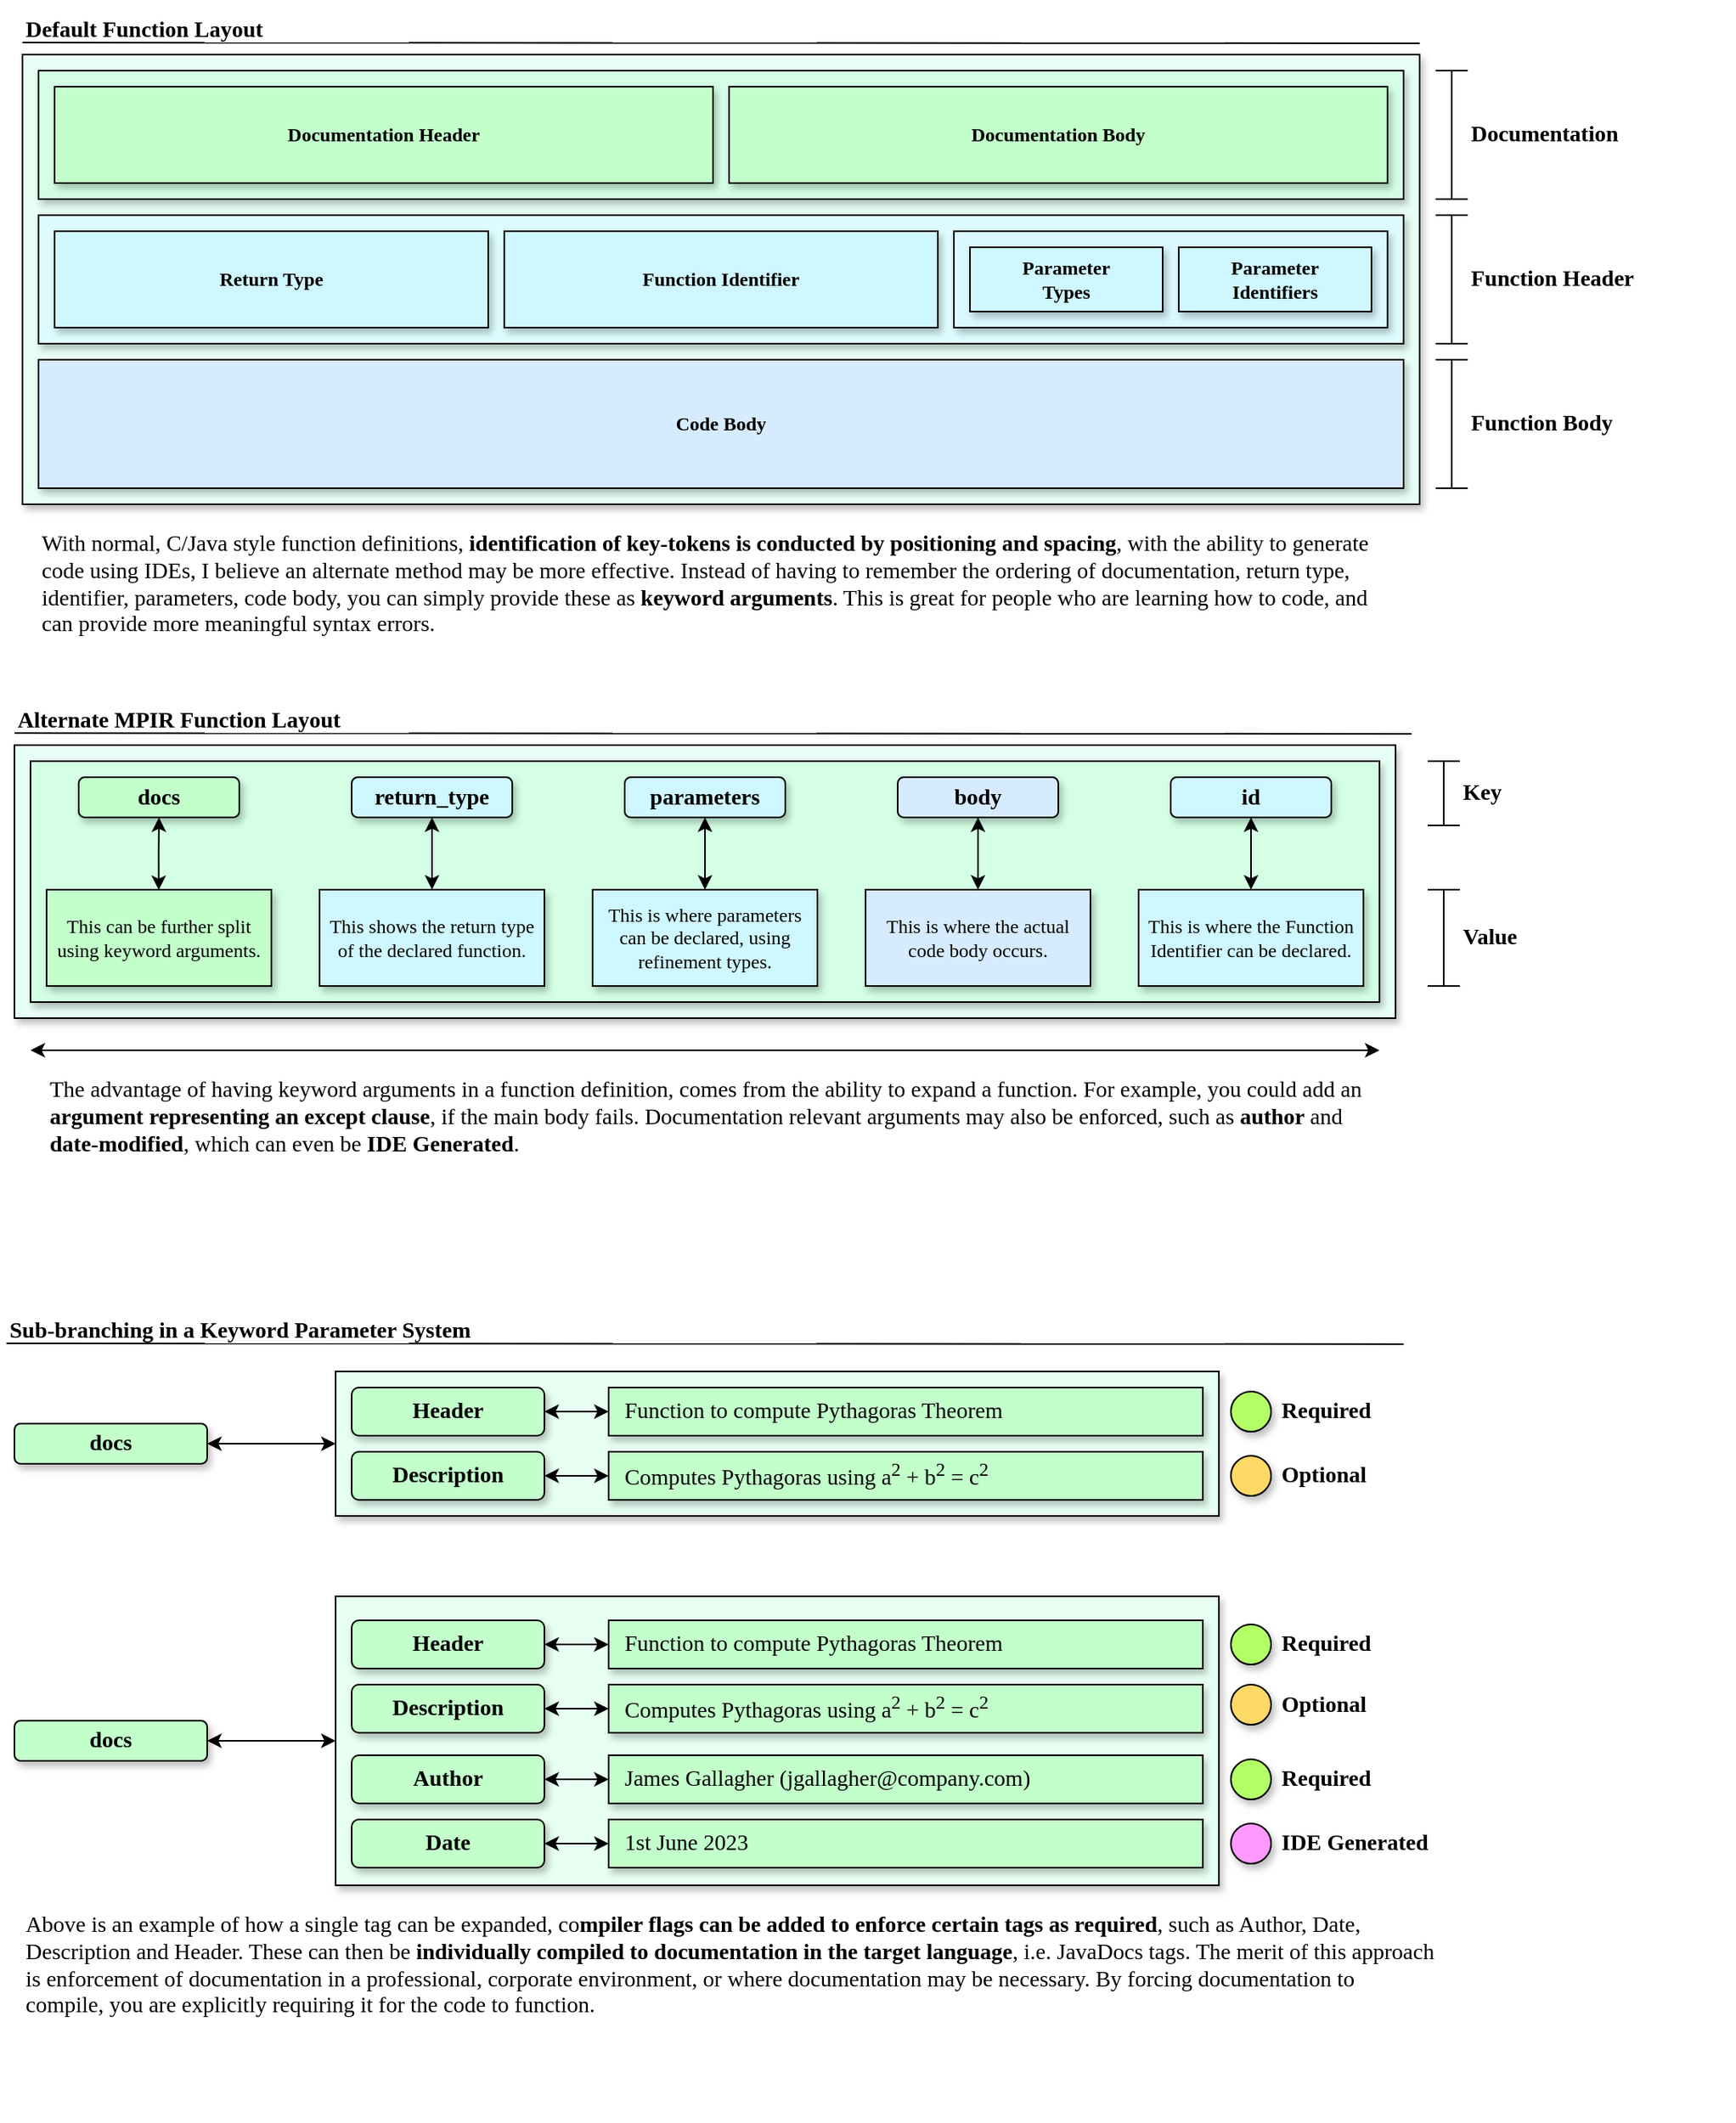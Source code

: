 <mxfile version="20.3.0" type="device"><diagram id="HzqEYnC1yIikvv3ujTpd" name="Page-1"><mxGraphModel dx="1483" dy="1094" grid="1" gridSize="10" guides="1" tooltips="1" connect="1" arrows="1" fold="1" page="1" pageScale="1" pageWidth="827" pageHeight="1169" math="0" shadow="0"><root><mxCell id="0"/><mxCell id="1" parent="0"/><mxCell id="AxaE1E9n9dxapE6tveMj-133" value="" style="rounded=0;whiteSpace=wrap;html=1;shadow=1;strokeColor=default;fontFamily=CMU Serif;fontSize=14;fontColor=default;fillColor=#E8FFF4;gradientColor=none;" vertex="1" parent="1"><mxGeometry x="235" y="930" width="550" height="90" as="geometry"/></mxCell><mxCell id="AxaE1E9n9dxapE6tveMj-36" value="" style="rounded=0;whiteSpace=wrap;html=1;shadow=1;strokeColor=default;fontFamily=CMU Serif;fontSize=12;fontColor=default;fillColor=#E8FFF5;" vertex="1" parent="1"><mxGeometry x="40" y="110" width="870" height="280" as="geometry"/></mxCell><mxCell id="AxaE1E9n9dxapE6tveMj-32" value="" style="rounded=0;whiteSpace=wrap;html=1;shadow=1;strokeColor=default;fontFamily=CMU Serif;fontSize=12;fontColor=default;fillColor=#DEFCFF;" vertex="1" parent="1"><mxGeometry x="50" y="210" width="850" height="80" as="geometry"/></mxCell><mxCell id="AxaE1E9n9dxapE6tveMj-28" value="Code Body" style="rounded=0;whiteSpace=wrap;html=1;shadow=1;strokeColor=default;fontFamily=CMU Serif;fontSize=12;fontColor=default;fillColor=#D6EBFF;fontStyle=1" vertex="1" parent="1"><mxGeometry x="50" y="300" width="850" height="80" as="geometry"/></mxCell><mxCell id="AxaE1E9n9dxapE6tveMj-37" value="" style="shape=crossbar;whiteSpace=wrap;html=1;rounded=1;direction=south;shadow=0;strokeColor=default;fontFamily=CMU Serif;fontSize=12;fontColor=default;fillColor=default;" vertex="1" parent="1"><mxGeometry x="920" y="210" width="20" height="80" as="geometry"/></mxCell><mxCell id="AxaE1E9n9dxapE6tveMj-40" value="" style="shape=crossbar;whiteSpace=wrap;html=1;rounded=1;direction=south;shadow=0;strokeColor=default;fontFamily=CMU Serif;fontSize=12;fontColor=default;fillColor=default;" vertex="1" parent="1"><mxGeometry x="920" y="300" width="20" height="80" as="geometry"/></mxCell><mxCell id="AxaE1E9n9dxapE6tveMj-41" value="&lt;font style=&quot;font-size: 14px;&quot;&gt;&lt;b&gt;Function Header&lt;/b&gt;&lt;/font&gt;" style="text;html=1;strokeColor=none;fillColor=none;align=left;verticalAlign=middle;whiteSpace=wrap;rounded=0;shadow=1;fontFamily=CMU Serif;fontSize=12;fontColor=default;" vertex="1" parent="1"><mxGeometry x="940" y="235" width="160" height="30" as="geometry"/></mxCell><mxCell id="AxaE1E9n9dxapE6tveMj-42" value="&lt;font style=&quot;font-size: 14px;&quot;&gt;&lt;b&gt;Function Body&lt;/b&gt;&lt;/font&gt;" style="text;html=1;strokeColor=none;fillColor=none;align=left;verticalAlign=middle;whiteSpace=wrap;rounded=0;shadow=1;fontFamily=CMU Serif;fontSize=12;fontColor=default;" vertex="1" parent="1"><mxGeometry x="940" y="325" width="160" height="30" as="geometry"/></mxCell><mxCell id="AxaE1E9n9dxapE6tveMj-43" value="&lt;font style=&quot;font-size: 14px;&quot;&gt;&lt;b&gt;Default Function Layout&lt;/b&gt;&lt;/font&gt;" style="text;html=1;strokeColor=none;fillColor=none;align=left;verticalAlign=middle;whiteSpace=wrap;rounded=0;shadow=1;fontFamily=CMU Serif;fontSize=12;fontColor=default;" vertex="1" parent="1"><mxGeometry x="40" y="80" width="690" height="30" as="geometry"/></mxCell><mxCell id="AxaE1E9n9dxapE6tveMj-44" value="" style="rounded=0;whiteSpace=wrap;html=1;shadow=1;strokeColor=default;fontFamily=CMU Serif;fontSize=12;fontColor=default;fillColor=#E8FFF5;" vertex="1" parent="1"><mxGeometry x="35" y="540" width="860" height="170" as="geometry"/></mxCell><mxCell id="AxaE1E9n9dxapE6tveMj-58" value="" style="rounded=0;whiteSpace=wrap;html=1;shadow=1;strokeColor=default;fontFamily=CMU Serif;fontSize=12;fontColor=default;fillColor=#D4FFE5;" vertex="1" parent="1"><mxGeometry x="45" y="550" width="840" height="150" as="geometry"/></mxCell><mxCell id="AxaE1E9n9dxapE6tveMj-66" style="edgeStyle=orthogonalEdgeStyle;rounded=0;orthogonalLoop=1;jettySize=auto;html=1;entryX=0.5;entryY=1;entryDx=0;entryDy=0;fontFamily=CMU Serif;fontSize=14;fontColor=default;startArrow=classic;startFill=1;" edge="1" parent="1" source="AxaE1E9n9dxapE6tveMj-67" target="AxaE1E9n9dxapE6tveMj-68"><mxGeometry relative="1" as="geometry"/></mxCell><mxCell id="AxaE1E9n9dxapE6tveMj-67" value="&lt;span style=&quot;font-weight: normal;&quot;&gt;This shows the return type of the declared function.&lt;/span&gt;" style="rounded=0;whiteSpace=wrap;html=1;shadow=1;strokeColor=default;fontFamily=CMU Serif;fontSize=12;fontColor=default;fillColor=#CFF7FF;fontStyle=1;spacing=4;" vertex="1" parent="1"><mxGeometry x="225" y="630" width="140" height="60" as="geometry"/></mxCell><mxCell id="AxaE1E9n9dxapE6tveMj-68" value="return_type" style="rounded=1;whiteSpace=wrap;html=1;shadow=1;strokeColor=default;fontFamily=CMU Serif;fontSize=14;fontColor=default;fillColor=#CFF7FF;fontStyle=1" vertex="1" parent="1"><mxGeometry x="245" y="560" width="100" height="25" as="geometry"/></mxCell><mxCell id="AxaE1E9n9dxapE6tveMj-81" style="edgeStyle=orthogonalEdgeStyle;rounded=0;orthogonalLoop=1;jettySize=auto;html=1;entryX=0.5;entryY=1;entryDx=0;entryDy=0;fontFamily=CMU Serif;fontSize=14;fontColor=default;startArrow=classic;startFill=1;exitX=0.499;exitY=0.086;exitDx=0;exitDy=0;exitPerimeter=0;" edge="1" parent="1" source="AxaE1E9n9dxapE6tveMj-82" target="AxaE1E9n9dxapE6tveMj-83"><mxGeometry relative="1" as="geometry"/></mxCell><mxCell id="AxaE1E9n9dxapE6tveMj-82" value="&lt;span style=&quot;font-weight: normal;&quot;&gt;This can be further split using keyword arguments.&lt;/span&gt;" style="rounded=0;whiteSpace=wrap;html=1;shadow=1;strokeColor=default;fontFamily=CMU Serif;fontSize=12;fontColor=default;fillColor=#C2FFCA;fontStyle=1;perimeterSpacing=6;spacing=3;" vertex="1" parent="1"><mxGeometry x="55" y="630" width="140" height="60" as="geometry"/></mxCell><mxCell id="AxaE1E9n9dxapE6tveMj-83" value="docs" style="rounded=1;whiteSpace=wrap;html=1;shadow=1;strokeColor=default;fontFamily=CMU Serif;fontSize=14;fontColor=default;fillColor=#C2FFCA;fontStyle=1" vertex="1" parent="1"><mxGeometry x="75" y="560" width="100" height="25" as="geometry"/></mxCell><mxCell id="AxaE1E9n9dxapE6tveMj-84" style="edgeStyle=orthogonalEdgeStyle;rounded=0;orthogonalLoop=1;jettySize=auto;html=1;entryX=0.5;entryY=1;entryDx=0;entryDy=0;fontFamily=CMU Serif;fontSize=14;fontColor=default;startArrow=classic;startFill=1;" edge="1" parent="1" source="AxaE1E9n9dxapE6tveMj-85" target="AxaE1E9n9dxapE6tveMj-86"><mxGeometry relative="1" as="geometry"/></mxCell><mxCell id="AxaE1E9n9dxapE6tveMj-85" value="&lt;span style=&quot;font-weight: normal;&quot;&gt;This is where parameters can be declared, using refinement types.&lt;/span&gt;" style="rounded=0;whiteSpace=wrap;html=1;shadow=1;strokeColor=default;fontFamily=CMU Serif;fontSize=12;fontColor=default;fillColor=#CFF7FF;fontStyle=1;spacing=4;" vertex="1" parent="1"><mxGeometry x="395" y="630" width="140" height="60" as="geometry"/></mxCell><mxCell id="AxaE1E9n9dxapE6tveMj-86" value="parameters" style="rounded=1;whiteSpace=wrap;html=1;shadow=1;strokeColor=default;fontFamily=CMU Serif;fontSize=14;fontColor=default;fillColor=#CFF7FF;fontStyle=1" vertex="1" parent="1"><mxGeometry x="415" y="560" width="100" height="25" as="geometry"/></mxCell><mxCell id="AxaE1E9n9dxapE6tveMj-87" style="edgeStyle=orthogonalEdgeStyle;rounded=0;orthogonalLoop=1;jettySize=auto;html=1;entryX=0.5;entryY=1;entryDx=0;entryDy=0;fontFamily=CMU Serif;fontSize=14;fontColor=default;startArrow=classic;startFill=1;" edge="1" parent="1" source="AxaE1E9n9dxapE6tveMj-88" target="AxaE1E9n9dxapE6tveMj-89"><mxGeometry relative="1" as="geometry"/></mxCell><mxCell id="AxaE1E9n9dxapE6tveMj-88" value="&lt;span style=&quot;font-weight: 400;&quot;&gt;This is where the actual code body occurs.&lt;/span&gt;" style="rounded=0;whiteSpace=wrap;html=1;shadow=1;strokeColor=default;fontFamily=CMU Serif;fontSize=12;fontColor=default;fillColor=#D6EBFF;fontStyle=1;spacing=4;" vertex="1" parent="1"><mxGeometry x="565" y="630" width="140" height="60" as="geometry"/></mxCell><mxCell id="AxaE1E9n9dxapE6tveMj-89" value="body" style="rounded=1;whiteSpace=wrap;html=1;shadow=1;strokeColor=default;fontFamily=CMU Serif;fontSize=14;fontColor=default;fillColor=#D6EBFF;fontStyle=1" vertex="1" parent="1"><mxGeometry x="585" y="560" width="100" height="25" as="geometry"/></mxCell><mxCell id="AxaE1E9n9dxapE6tveMj-90" value="" style="rounded=0;whiteSpace=wrap;html=1;shadow=1;strokeColor=default;fontFamily=CMU Serif;fontSize=12;fontColor=default;fillColor=#D4FFE5;fontStyle=1" vertex="1" parent="1"><mxGeometry x="50" y="120" width="850" height="80" as="geometry"/></mxCell><mxCell id="AxaE1E9n9dxapE6tveMj-93" value="Documentation Body" style="rounded=0;whiteSpace=wrap;html=1;shadow=1;strokeColor=default;fontFamily=CMU Serif;fontSize=12;fontColor=default;fillColor=#C2FFCA;fontStyle=1" vertex="1" parent="1"><mxGeometry x="480" y="130" width="410" height="60" as="geometry"/></mxCell><mxCell id="AxaE1E9n9dxapE6tveMj-95" value="" style="shape=crossbar;whiteSpace=wrap;html=1;rounded=1;direction=south;shadow=0;strokeColor=default;fontFamily=CMU Serif;fontSize=12;fontColor=default;fillColor=default;" vertex="1" parent="1"><mxGeometry x="920" y="120" width="20" height="80" as="geometry"/></mxCell><mxCell id="AxaE1E9n9dxapE6tveMj-97" value="&lt;font style=&quot;font-size: 14px;&quot;&gt;&lt;b&gt;Documentation&lt;/b&gt;&lt;/font&gt;" style="text;html=1;strokeColor=none;fillColor=none;align=left;verticalAlign=middle;whiteSpace=wrap;rounded=0;shadow=1;fontFamily=CMU Serif;fontSize=12;fontColor=default;" vertex="1" parent="1"><mxGeometry x="940" y="145" width="160" height="30" as="geometry"/></mxCell><mxCell id="AxaE1E9n9dxapE6tveMj-99" value="" style="shape=crossbar;whiteSpace=wrap;html=1;rounded=1;direction=south;shadow=0;strokeColor=default;fontFamily=CMU Serif;fontSize=12;fontColor=default;fillColor=default;" vertex="1" parent="1"><mxGeometry x="915" y="550" width="20" height="40" as="geometry"/></mxCell><mxCell id="AxaE1E9n9dxapE6tveMj-100" value="&lt;font style=&quot;font-size: 14px;&quot;&gt;&lt;span&gt;Key&lt;/span&gt;&lt;/font&gt;" style="text;html=1;strokeColor=none;fillColor=none;align=left;verticalAlign=middle;whiteSpace=wrap;rounded=0;shadow=1;fontFamily=CMU Serif;fontSize=12;fontColor=default;fontStyle=1" vertex="1" parent="1"><mxGeometry x="935" y="560" width="160" height="20" as="geometry"/></mxCell><mxCell id="AxaE1E9n9dxapE6tveMj-110" style="edgeStyle=orthogonalEdgeStyle;rounded=0;orthogonalLoop=1;jettySize=auto;html=1;entryX=0.5;entryY=1;entryDx=0;entryDy=0;fontFamily=CMU Serif;fontSize=14;fontColor=default;startArrow=classic;startFill=1;" edge="1" parent="1" source="AxaE1E9n9dxapE6tveMj-111" target="AxaE1E9n9dxapE6tveMj-112"><mxGeometry relative="1" as="geometry"/></mxCell><mxCell id="AxaE1E9n9dxapE6tveMj-111" value="&lt;span style=&quot;font-weight: normal;&quot;&gt;This is where the Function Identifier can be declared.&lt;/span&gt;" style="rounded=0;whiteSpace=wrap;html=1;shadow=1;strokeColor=default;fontFamily=CMU Serif;fontSize=12;fontColor=default;fillColor=#CFF7FF;fontStyle=1;spacing=4;" vertex="1" parent="1"><mxGeometry x="735" y="630" width="140" height="60" as="geometry"/></mxCell><mxCell id="AxaE1E9n9dxapE6tveMj-112" value="id" style="rounded=1;whiteSpace=wrap;html=1;shadow=1;strokeColor=default;fontFamily=CMU Serif;fontSize=14;fontColor=default;fillColor=#CFF7FF;fontStyle=1" vertex="1" parent="1"><mxGeometry x="755" y="560" width="100" height="25" as="geometry"/></mxCell><mxCell id="AxaE1E9n9dxapE6tveMj-114" value="" style="endArrow=classic;startArrow=classic;html=1;rounded=0;fontFamily=CMU Serif;fontSize=14;fontColor=default;" edge="1" parent="1"><mxGeometry width="50" height="50" relative="1" as="geometry"><mxPoint x="45" y="730" as="sourcePoint"/><mxPoint x="885" y="730" as="targetPoint"/></mxGeometry></mxCell><mxCell id="AxaE1E9n9dxapE6tveMj-115" value="" style="shape=crossbar;whiteSpace=wrap;html=1;rounded=1;direction=south;shadow=0;strokeColor=default;fontFamily=CMU Serif;fontSize=12;fontColor=default;fillColor=default;" vertex="1" parent="1"><mxGeometry x="915" y="630" width="20" height="60" as="geometry"/></mxCell><mxCell id="AxaE1E9n9dxapE6tveMj-116" value="&lt;font style=&quot;font-size: 14px;&quot;&gt;&lt;span&gt;Value&lt;/span&gt;&lt;/font&gt;" style="text;html=1;strokeColor=none;fillColor=none;align=left;verticalAlign=middle;whiteSpace=wrap;rounded=0;shadow=1;fontFamily=CMU Serif;fontSize=12;fontColor=default;fontStyle=1" vertex="1" parent="1"><mxGeometry x="935" y="650" width="160" height="20" as="geometry"/></mxCell><mxCell id="AxaE1E9n9dxapE6tveMj-117" value="Documentation Header" style="rounded=0;whiteSpace=wrap;html=1;shadow=1;strokeColor=default;fontFamily=CMU Serif;fontSize=12;fontColor=default;fillColor=#C2FFCA;fontStyle=1" vertex="1" parent="1"><mxGeometry x="60" y="130" width="410" height="60" as="geometry"/></mxCell><mxCell id="AxaE1E9n9dxapE6tveMj-118" value="Function Identifier" style="rounded=0;whiteSpace=wrap;html=1;shadow=1;strokeColor=default;fontFamily=CMU Serif;fontSize=12;fontColor=default;fillColor=#CFF7FF;fontStyle=1" vertex="1" parent="1"><mxGeometry x="340" y="220" width="270" height="60" as="geometry"/></mxCell><mxCell id="AxaE1E9n9dxapE6tveMj-120" value="" style="rounded=0;whiteSpace=wrap;html=1;shadow=1;strokeColor=default;fontFamily=CMU Serif;fontSize=12;fontColor=default;fillColor=#DBF7FF;fontStyle=1" vertex="1" parent="1"><mxGeometry x="620" y="220" width="270" height="60" as="geometry"/></mxCell><mxCell id="AxaE1E9n9dxapE6tveMj-121" value="Return Type" style="rounded=0;whiteSpace=wrap;html=1;shadow=1;strokeColor=default;fontFamily=CMU Serif;fontSize=12;fontColor=default;fillColor=#CFF7FF;fontStyle=1" vertex="1" parent="1"><mxGeometry x="60" y="220" width="270" height="60" as="geometry"/></mxCell><mxCell id="AxaE1E9n9dxapE6tveMj-122" value="Parameter&lt;br&gt;Types" style="rounded=0;whiteSpace=wrap;html=1;shadow=1;strokeColor=default;fontFamily=CMU Serif;fontSize=12;fontColor=default;fillColor=#CFF7FF;fontStyle=1" vertex="1" parent="1"><mxGeometry x="630" y="230" width="120" height="40" as="geometry"/></mxCell><mxCell id="AxaE1E9n9dxapE6tveMj-124" value="Parameter&lt;br&gt;Identifiers" style="rounded=0;whiteSpace=wrap;html=1;shadow=1;strokeColor=default;fontFamily=CMU Serif;fontSize=12;fontColor=default;fillColor=#CFF7FF;fontStyle=1" vertex="1" parent="1"><mxGeometry x="760" y="230" width="120" height="40" as="geometry"/></mxCell><mxCell id="AxaE1E9n9dxapE6tveMj-125" value="The advantage of having keyword arguments in a function definition, comes from the ability to expand a function. For example, you could add an &lt;b&gt;argument representing an except clause&lt;/b&gt;, if the main body fails. Documentation relevant arguments may also be enforced, such as &lt;b&gt;author &lt;/b&gt;and &lt;b&gt;date-modified&lt;/b&gt;, which can even be &lt;b&gt;IDE Generated&lt;/b&gt;." style="text;html=1;strokeColor=none;fillColor=none;align=left;verticalAlign=top;whiteSpace=wrap;rounded=0;shadow=1;fontFamily=CMU Serif;fontSize=14;fontColor=default;" vertex="1" parent="1"><mxGeometry x="55" y="740" width="830" height="70" as="geometry"/></mxCell><mxCell id="AxaE1E9n9dxapE6tveMj-169" style="edgeStyle=orthogonalEdgeStyle;rounded=0;orthogonalLoop=1;jettySize=auto;html=1;entryX=0;entryY=0.5;entryDx=0;entryDy=0;fontFamily=Courier New;fontSize=14;fontColor=default;startArrow=classic;startFill=1;" edge="1" parent="1" source="AxaE1E9n9dxapE6tveMj-128" target="AxaE1E9n9dxapE6tveMj-133"><mxGeometry relative="1" as="geometry"/></mxCell><mxCell id="AxaE1E9n9dxapE6tveMj-128" value="docs" style="rounded=1;whiteSpace=wrap;html=1;shadow=1;strokeColor=default;fontFamily=CMU Serif;fontSize=14;fontColor=default;fillColor=#C2FFCA;fontStyle=1" vertex="1" parent="1"><mxGeometry x="35" y="962.5" width="120" height="25" as="geometry"/></mxCell><mxCell id="AxaE1E9n9dxapE6tveMj-165" style="edgeStyle=orthogonalEdgeStyle;rounded=0;orthogonalLoop=1;jettySize=auto;html=1;entryX=0;entryY=0.5;entryDx=0;entryDy=0;fontFamily=Courier New;fontSize=14;fontColor=default;startArrow=classic;startFill=1;" edge="1" parent="1" source="AxaE1E9n9dxapE6tveMj-129" target="AxaE1E9n9dxapE6tveMj-136"><mxGeometry relative="1" as="geometry"/></mxCell><mxCell id="AxaE1E9n9dxapE6tveMj-129" value="Header" style="rounded=1;whiteSpace=wrap;html=1;shadow=1;strokeColor=default;fontFamily=CMU Serif;fontSize=14;fontColor=default;fillColor=#C2FFCA;fontStyle=1" vertex="1" parent="1"><mxGeometry x="245" y="940" width="120" height="30" as="geometry"/></mxCell><mxCell id="AxaE1E9n9dxapE6tveMj-164" style="edgeStyle=orthogonalEdgeStyle;rounded=0;orthogonalLoop=1;jettySize=auto;html=1;entryX=0;entryY=0.5;entryDx=0;entryDy=0;fontFamily=Courier New;fontSize=14;fontColor=default;startArrow=classic;startFill=1;" edge="1" parent="1" source="AxaE1E9n9dxapE6tveMj-130" target="AxaE1E9n9dxapE6tveMj-137"><mxGeometry relative="1" as="geometry"/></mxCell><mxCell id="AxaE1E9n9dxapE6tveMj-130" value="Description" style="rounded=1;whiteSpace=wrap;html=1;shadow=1;strokeColor=default;fontFamily=CMU Serif;fontSize=14;fontColor=default;fillColor=#C2FFCA;fontStyle=1" vertex="1" parent="1"><mxGeometry x="245" y="980" width="120" height="30" as="geometry"/></mxCell><mxCell id="AxaE1E9n9dxapE6tveMj-136" value="Function to compute Pythagoras Theorem" style="rounded=0;whiteSpace=wrap;html=1;shadow=1;strokeColor=default;fontFamily=CMU Serif;fontSize=14;fontColor=default;fillColor=#C2FFCA;align=left;spacing=4;spacingLeft=6;" vertex="1" parent="1"><mxGeometry x="405" y="940" width="370" height="30" as="geometry"/></mxCell><mxCell id="AxaE1E9n9dxapE6tveMj-137" value="Computes Pythagoras using a&lt;sup&gt;2&lt;/sup&gt;&amp;nbsp;+ b&lt;sup&gt;2&lt;/sup&gt;&amp;nbsp;= c&lt;sup&gt;2&lt;/sup&gt;" style="rounded=0;whiteSpace=wrap;html=1;shadow=1;strokeColor=default;fontFamily=CMU Serif;fontSize=14;fontColor=default;fillColor=#C2FFCA;align=left;spacing=4;spacingLeft=6;" vertex="1" parent="1"><mxGeometry x="405" y="980" width="370" height="30" as="geometry"/></mxCell><mxCell id="AxaE1E9n9dxapE6tveMj-146" value="" style="rounded=0;whiteSpace=wrap;html=1;shadow=1;strokeColor=default;fontFamily=CMU Serif;fontSize=14;fontColor=default;fillColor=#E8FFF4;gradientColor=none;" vertex="1" parent="1"><mxGeometry x="235" y="1070" width="550" height="180" as="geometry"/></mxCell><mxCell id="AxaE1E9n9dxapE6tveMj-160" style="edgeStyle=orthogonalEdgeStyle;rounded=0;orthogonalLoop=1;jettySize=auto;html=1;entryX=0;entryY=0.5;entryDx=0;entryDy=0;fontFamily=Courier New;fontSize=14;fontColor=default;startArrow=classic;startFill=1;" edge="1" parent="1" source="AxaE1E9n9dxapE6tveMj-149" target="AxaE1E9n9dxapE6tveMj-151"><mxGeometry relative="1" as="geometry"/></mxCell><mxCell id="AxaE1E9n9dxapE6tveMj-149" value="Header" style="rounded=1;whiteSpace=wrap;html=1;shadow=1;strokeColor=default;fontFamily=CMU Serif;fontSize=14;fontColor=default;fillColor=#C2FFCA;fontStyle=1" vertex="1" parent="1"><mxGeometry x="245" y="1085" width="120" height="30" as="geometry"/></mxCell><mxCell id="AxaE1E9n9dxapE6tveMj-161" style="edgeStyle=orthogonalEdgeStyle;rounded=0;orthogonalLoop=1;jettySize=auto;html=1;entryX=0;entryY=0.5;entryDx=0;entryDy=0;fontFamily=Courier New;fontSize=14;fontColor=default;startArrow=classic;startFill=1;" edge="1" parent="1" source="AxaE1E9n9dxapE6tveMj-150" target="AxaE1E9n9dxapE6tveMj-152"><mxGeometry relative="1" as="geometry"/></mxCell><mxCell id="AxaE1E9n9dxapE6tveMj-150" value="Description" style="rounded=1;whiteSpace=wrap;html=1;shadow=1;strokeColor=default;fontFamily=CMU Serif;fontSize=14;fontColor=default;fillColor=#C2FFCA;fontStyle=1" vertex="1" parent="1"><mxGeometry x="245" y="1125" width="120" height="30" as="geometry"/></mxCell><mxCell id="AxaE1E9n9dxapE6tveMj-151" value="Function to compute Pythagoras Theorem" style="rounded=0;whiteSpace=wrap;html=1;shadow=1;strokeColor=default;fontFamily=CMU Serif;fontSize=14;fontColor=default;fillColor=#C2FFCA;align=left;spacing=4;spacingLeft=6;" vertex="1" parent="1"><mxGeometry x="405" y="1085" width="370" height="30" as="geometry"/></mxCell><mxCell id="AxaE1E9n9dxapE6tveMj-152" value="Computes Pythagoras using a&lt;sup&gt;2&lt;/sup&gt;&amp;nbsp;+ b&lt;sup&gt;2&lt;/sup&gt;&amp;nbsp;= c&lt;sup&gt;2&lt;/sup&gt;" style="rounded=0;whiteSpace=wrap;html=1;shadow=1;strokeColor=default;fontFamily=CMU Serif;fontSize=14;fontColor=default;fillColor=#C2FFCA;align=left;spacing=4;spacingLeft=6;" vertex="1" parent="1"><mxGeometry x="405" y="1125" width="370" height="30" as="geometry"/></mxCell><mxCell id="AxaE1E9n9dxapE6tveMj-162" style="edgeStyle=orthogonalEdgeStyle;rounded=0;orthogonalLoop=1;jettySize=auto;html=1;entryX=0;entryY=0.5;entryDx=0;entryDy=0;fontFamily=Courier New;fontSize=14;fontColor=default;startArrow=classic;startFill=1;" edge="1" parent="1" source="AxaE1E9n9dxapE6tveMj-155" target="AxaE1E9n9dxapE6tveMj-157"><mxGeometry relative="1" as="geometry"/></mxCell><mxCell id="AxaE1E9n9dxapE6tveMj-155" value="Author" style="rounded=1;whiteSpace=wrap;html=1;shadow=1;strokeColor=default;fontFamily=CMU Serif;fontSize=14;fontColor=default;fillColor=#C2FFCA;fontStyle=1" vertex="1" parent="1"><mxGeometry x="245" y="1169" width="120" height="30" as="geometry"/></mxCell><mxCell id="AxaE1E9n9dxapE6tveMj-163" style="edgeStyle=orthogonalEdgeStyle;rounded=0;orthogonalLoop=1;jettySize=auto;html=1;fontFamily=Courier New;fontSize=14;fontColor=default;startArrow=classic;startFill=1;" edge="1" parent="1" source="AxaE1E9n9dxapE6tveMj-156" target="AxaE1E9n9dxapE6tveMj-158"><mxGeometry relative="1" as="geometry"/></mxCell><mxCell id="AxaE1E9n9dxapE6tveMj-156" value="Date" style="rounded=1;whiteSpace=wrap;html=1;shadow=1;strokeColor=default;fontFamily=CMU Serif;fontSize=14;fontColor=default;fillColor=#C2FFCA;fontStyle=1" vertex="1" parent="1"><mxGeometry x="245" y="1209" width="120" height="30" as="geometry"/></mxCell><mxCell id="AxaE1E9n9dxapE6tveMj-157" value="James Gallagher (jgallagher@company.com)" style="rounded=0;whiteSpace=wrap;html=1;shadow=1;strokeColor=default;fontFamily=CMU Serif;fontSize=14;fontColor=default;fillColor=#C2FFCA;align=left;spacing=4;spacingLeft=6;" vertex="1" parent="1"><mxGeometry x="405" y="1169" width="370" height="30" as="geometry"/></mxCell><mxCell id="AxaE1E9n9dxapE6tveMj-158" value="1st June 2023" style="rounded=0;whiteSpace=wrap;html=1;shadow=1;strokeColor=default;fontFamily=CMU Serif;fontSize=14;fontColor=default;fillColor=#C2FFCA;align=left;spacing=4;spacingLeft=6;" vertex="1" parent="1"><mxGeometry x="405" y="1209" width="370" height="30" as="geometry"/></mxCell><mxCell id="AxaE1E9n9dxapE6tveMj-170" style="edgeStyle=orthogonalEdgeStyle;rounded=0;orthogonalLoop=1;jettySize=auto;html=1;entryX=0;entryY=0.5;entryDx=0;entryDy=0;fontFamily=Courier New;fontSize=14;fontColor=default;startArrow=classic;startFill=1;" edge="1" parent="1" source="AxaE1E9n9dxapE6tveMj-166" target="AxaE1E9n9dxapE6tveMj-146"><mxGeometry relative="1" as="geometry"/></mxCell><mxCell id="AxaE1E9n9dxapE6tveMj-166" value="docs" style="rounded=1;whiteSpace=wrap;html=1;shadow=1;strokeColor=default;fontFamily=CMU Serif;fontSize=14;fontColor=default;fillColor=#C2FFCA;fontStyle=1" vertex="1" parent="1"><mxGeometry x="35" y="1147.5" width="120" height="25" as="geometry"/></mxCell><mxCell id="AxaE1E9n9dxapE6tveMj-174" value="" style="ellipse;whiteSpace=wrap;html=1;aspect=fixed;rounded=0;shadow=1;strokeColor=#000000;fontFamily=Courier New;fontSize=14;fillColor=#B3FF66;" vertex="1" parent="1"><mxGeometry x="792.5" y="942.5" width="25" height="25" as="geometry"/></mxCell><mxCell id="AxaE1E9n9dxapE6tveMj-175" value="" style="ellipse;whiteSpace=wrap;html=1;aspect=fixed;rounded=0;shadow=1;strokeColor=default;fontFamily=Courier New;fontSize=14;fontColor=default;fillColor=#FFD966;" vertex="1" parent="1"><mxGeometry x="792.5" y="982.5" width="25" height="25" as="geometry"/></mxCell><mxCell id="AxaE1E9n9dxapE6tveMj-176" value="" style="ellipse;whiteSpace=wrap;html=1;aspect=fixed;rounded=0;shadow=1;strokeColor=default;fontFamily=Courier New;fontSize=14;fontColor=default;fillColor=#B3FF66;" vertex="1" parent="1"><mxGeometry x="792.5" y="1087.5" width="25" height="25" as="geometry"/></mxCell><mxCell id="AxaE1E9n9dxapE6tveMj-177" value="" style="ellipse;whiteSpace=wrap;html=1;aspect=fixed;rounded=0;shadow=1;strokeColor=default;fontFamily=Courier New;fontSize=14;fontColor=default;fillColor=#FFD966;" vertex="1" parent="1"><mxGeometry x="792.5" y="1125" width="25" height="25" as="geometry"/></mxCell><mxCell id="AxaE1E9n9dxapE6tveMj-178" value="" style="ellipse;whiteSpace=wrap;html=1;aspect=fixed;rounded=0;shadow=1;strokeColor=default;fontFamily=Courier New;fontSize=14;fontColor=default;fillColor=#B3FF66;" vertex="1" parent="1"><mxGeometry x="792.5" y="1171.5" width="25" height="25" as="geometry"/></mxCell><mxCell id="AxaE1E9n9dxapE6tveMj-179" value="" style="ellipse;whiteSpace=wrap;html=1;aspect=fixed;rounded=0;shadow=1;strokeColor=default;fontFamily=Courier New;fontSize=14;fontColor=default;fillColor=#FF99FF;gradientColor=none;gradientDirection=west;" vertex="1" parent="1"><mxGeometry x="792.5" y="1211.5" width="25" height="25" as="geometry"/></mxCell><mxCell id="AxaE1E9n9dxapE6tveMj-180" value="&lt;span style=&quot;font-size: 14px;&quot;&gt;&lt;b&gt;Required&lt;/b&gt;&lt;/span&gt;" style="text;html=1;strokeColor=none;fillColor=none;align=left;verticalAlign=middle;whiteSpace=wrap;rounded=0;shadow=1;fontFamily=CMU Serif;fontSize=12;fontColor=default;" vertex="1" parent="1"><mxGeometry x="822" y="940" width="110" height="30" as="geometry"/></mxCell><mxCell id="AxaE1E9n9dxapE6tveMj-181" value="&lt;span style=&quot;font-size: 14px;&quot;&gt;&lt;b&gt;Required&lt;/b&gt;&lt;/span&gt;" style="text;html=1;strokeColor=none;fillColor=none;align=left;verticalAlign=middle;whiteSpace=wrap;rounded=0;shadow=1;fontFamily=CMU Serif;fontSize=12;fontColor=default;" vertex="1" parent="1"><mxGeometry x="822" y="1085" width="110" height="30" as="geometry"/></mxCell><mxCell id="AxaE1E9n9dxapE6tveMj-182" value="&lt;span style=&quot;font-size: 14px;&quot;&gt;&lt;b&gt;Required&lt;/b&gt;&lt;/span&gt;" style="text;html=1;strokeColor=none;fillColor=none;align=left;verticalAlign=middle;whiteSpace=wrap;rounded=0;shadow=1;fontFamily=CMU Serif;fontSize=12;fontColor=default;" vertex="1" parent="1"><mxGeometry x="822" y="1169" width="110" height="30" as="geometry"/></mxCell><mxCell id="AxaE1E9n9dxapE6tveMj-183" value="&lt;span style=&quot;font-size: 14px;&quot;&gt;&lt;b&gt;Optional&lt;/b&gt;&lt;/span&gt;" style="text;html=1;strokeColor=none;fillColor=none;align=left;verticalAlign=middle;whiteSpace=wrap;rounded=0;shadow=1;fontFamily=CMU Serif;fontSize=12;fontColor=default;" vertex="1" parent="1"><mxGeometry x="822" y="1122.5" width="110" height="30" as="geometry"/></mxCell><mxCell id="AxaE1E9n9dxapE6tveMj-184" value="&lt;span style=&quot;font-size: 14px;&quot;&gt;&lt;b&gt;Optional&lt;/b&gt;&lt;/span&gt;" style="text;html=1;strokeColor=none;fillColor=none;align=left;verticalAlign=middle;whiteSpace=wrap;rounded=0;shadow=1;fontFamily=CMU Serif;fontSize=12;fontColor=default;" vertex="1" parent="1"><mxGeometry x="822" y="980" width="110" height="30" as="geometry"/></mxCell><mxCell id="AxaE1E9n9dxapE6tveMj-185" value="&lt;span style=&quot;font-size: 14px;&quot;&gt;&lt;b&gt;IDE Generated&lt;/b&gt;&lt;/span&gt;" style="text;html=1;strokeColor=none;fillColor=none;align=left;verticalAlign=middle;whiteSpace=wrap;rounded=0;shadow=1;fontFamily=CMU Serif;fontSize=12;fontColor=default;" vertex="1" parent="1"><mxGeometry x="822" y="1209" width="220" height="30" as="geometry"/></mxCell><mxCell id="AxaE1E9n9dxapE6tveMj-186" value="Above is an example of how a single tag can be expanded, co&lt;b&gt;mpiler flags can be added to enforce certain tags as required&lt;/b&gt;, such as Author, Date, Description and Header. These can then be &lt;b&gt;individually compiled to documentation in the target language&lt;/b&gt;, i.e. JavaDocs tags. The merit of this approach is enforcement of documentation in a professional, corporate environment, or where documentation may be necessary. By forcing documentation to compile, you are explicitly requiring it for the code to function." style="text;html=1;strokeColor=none;fillColor=none;align=left;verticalAlign=top;whiteSpace=wrap;rounded=0;shadow=1;fontFamily=CMU Serif;fontSize=14;fontColor=default;" vertex="1" parent="1"><mxGeometry x="40" y="1260" width="880" height="130" as="geometry"/></mxCell><mxCell id="AxaE1E9n9dxapE6tveMj-187" value="" style="endArrow=none;html=1;rounded=0;fontFamily=Courier New;fontSize=14;fontColor=default;exitX=0;exitY=0.75;exitDx=0;exitDy=0;" edge="1" parent="1" source="AxaE1E9n9dxapE6tveMj-43"><mxGeometry width="50" height="50" relative="1" as="geometry"><mxPoint x="570" y="420" as="sourcePoint"/><mxPoint x="910" y="103" as="targetPoint"/></mxGeometry></mxCell><mxCell id="AxaE1E9n9dxapE6tveMj-188" value="&lt;font style=&quot;font-size: 14px;&quot;&gt;&lt;b&gt;Alternate MPIR Function Layout&lt;/b&gt;&lt;/font&gt;" style="text;html=1;strokeColor=none;fillColor=none;align=left;verticalAlign=middle;whiteSpace=wrap;rounded=0;shadow=1;fontFamily=CMU Serif;fontSize=12;fontColor=default;" vertex="1" parent="1"><mxGeometry x="35" y="510" width="690" height="30" as="geometry"/></mxCell><mxCell id="AxaE1E9n9dxapE6tveMj-189" value="" style="endArrow=none;html=1;rounded=0;fontFamily=Courier New;fontSize=14;fontColor=default;exitX=0;exitY=0.75;exitDx=0;exitDy=0;" edge="1" parent="1" source="AxaE1E9n9dxapE6tveMj-188"><mxGeometry width="50" height="50" relative="1" as="geometry"><mxPoint x="565" y="850" as="sourcePoint"/><mxPoint x="905" y="533" as="targetPoint"/></mxGeometry></mxCell><mxCell id="AxaE1E9n9dxapE6tveMj-191" value="&lt;font style=&quot;font-size: 14px;&quot;&gt;&lt;b&gt;Sub-branching in a Keyword Parameter System&lt;/b&gt;&lt;/font&gt;" style="text;html=1;strokeColor=none;fillColor=none;align=left;verticalAlign=middle;whiteSpace=wrap;rounded=0;shadow=1;fontFamily=CMU Serif;fontSize=12;fontColor=default;" vertex="1" parent="1"><mxGeometry x="30" y="890" width="690" height="30" as="geometry"/></mxCell><mxCell id="AxaE1E9n9dxapE6tveMj-192" value="" style="endArrow=none;html=1;rounded=0;fontFamily=Courier New;fontSize=14;fontColor=default;exitX=0;exitY=0.75;exitDx=0;exitDy=0;" edge="1" parent="1" source="AxaE1E9n9dxapE6tveMj-191"><mxGeometry width="50" height="50" relative="1" as="geometry"><mxPoint x="560" y="1230" as="sourcePoint"/><mxPoint x="900" y="913" as="targetPoint"/></mxGeometry></mxCell><mxCell id="AxaE1E9n9dxapE6tveMj-193" value="With normal, C/Java style function definitions, &lt;b&gt;identification of key-tokens is conducted by positioning and spacing&lt;/b&gt;, with the ability to generate code using IDEs, I believe an alternate method may be more effective. Instead of having to remember the ordering of documentation, return type, identifier, parameters, code body, you can simply provide these as &lt;b&gt;keyword arguments&lt;/b&gt;. This is great for people who are learning how to code, and can provide more meaningful syntax errors." style="text;html=1;strokeColor=none;fillColor=none;align=left;verticalAlign=top;whiteSpace=wrap;rounded=0;shadow=1;fontFamily=CMU Serif;fontSize=14;fontColor=default;" vertex="1" parent="1"><mxGeometry x="50" y="400" width="830" height="80" as="geometry"/></mxCell></root></mxGraphModel></diagram></mxfile>